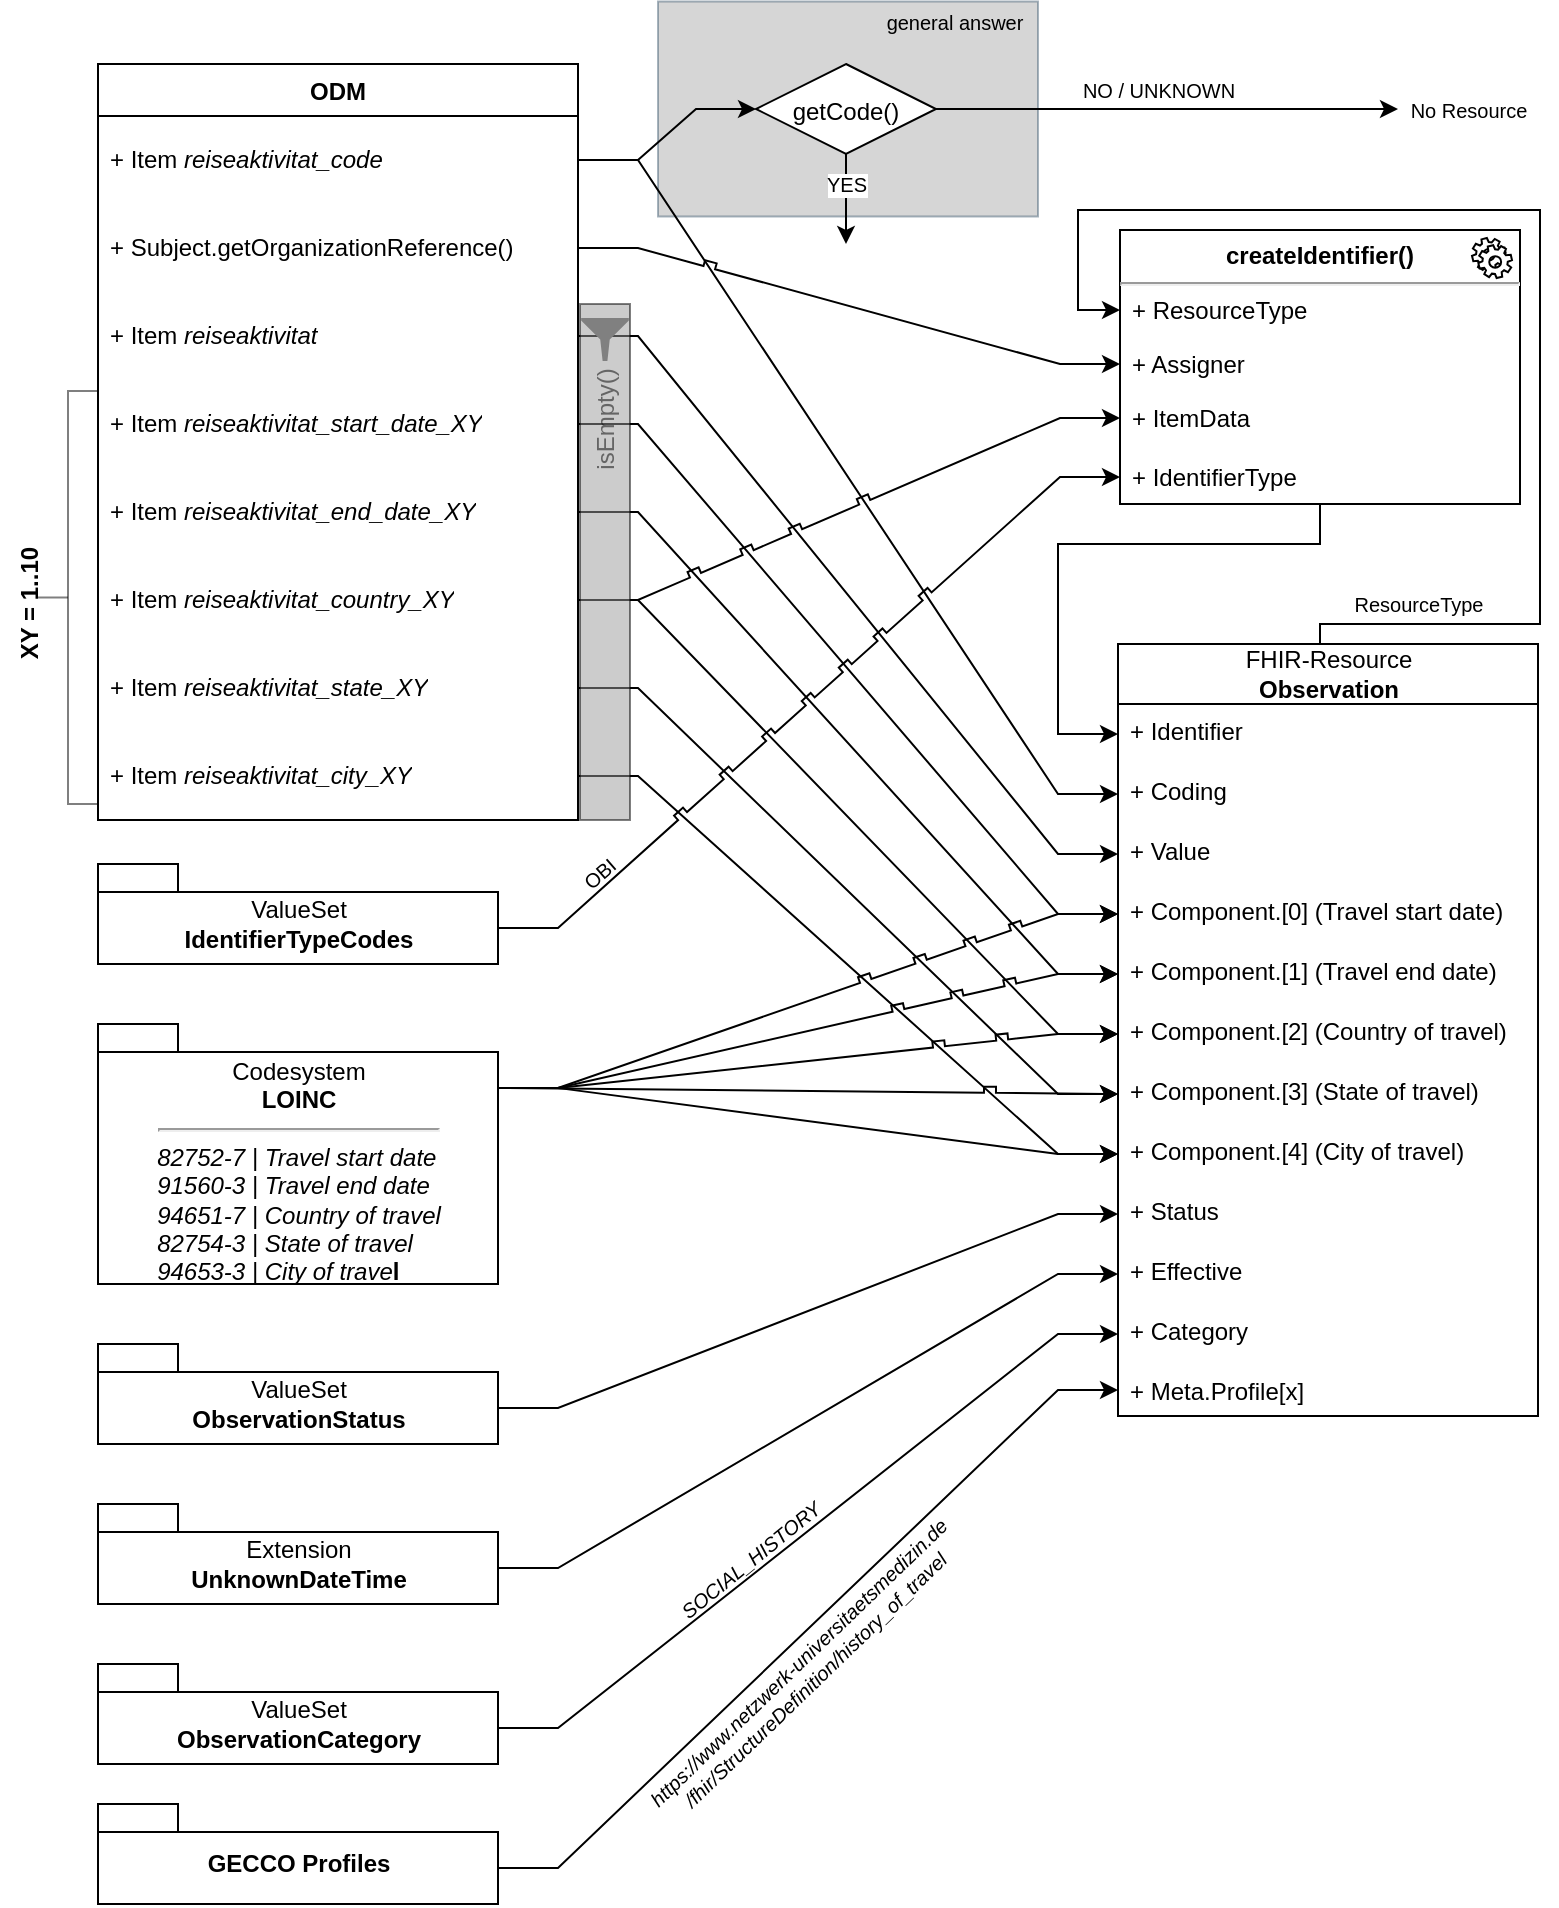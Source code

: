 <mxfile version="14.1.8" type="device"><diagram id="iyaxrp2BYqomliWlwEI3" name="Seite-1"><mxGraphModel dx="905" dy="672" grid="1" gridSize="10" guides="1" tooltips="1" connect="1" arrows="1" fold="0" page="1" pageScale="1" pageWidth="827" pageHeight="1169" math="0" shadow="0"><root><mxCell id="0"/><mxCell id="1" parent="0"/><mxCell id="7XlDAbOjKShdBwTZ6IfP-1" value="" style="rounded=0;whiteSpace=wrap;html=1;labelBackgroundColor=none;fontFamily=Helvetica;fontSize=10;noLabel=1;opacity=40;strokeColor=#23445d;fillColor=#999999;" parent="1" vertex="1"><mxGeometry x="332" y="8.75" width="190" height="107.5" as="geometry"/></mxCell><mxCell id="a6rB1torJWnyyonQ7m_9-51" style="edgeStyle=entityRelationEdgeStyle;rounded=0;jumpStyle=sharp;orthogonalLoop=1;jettySize=auto;html=1;exitX=1;exitY=0.5;exitDx=0;exitDy=0;startArrow=none;startFill=0;endArrow=classic;endFill=1;fontSize=12;fontColor=#000000;" edge="1" parent="1" source="799P35jyVqVCuxSRQqy6-15" target="inN6EH1Bo5AT8wFp5_ku-45"><mxGeometry relative="1" as="geometry"/></mxCell><mxCell id="a6rB1torJWnyyonQ7m_9-30" style="edgeStyle=entityRelationEdgeStyle;rounded=0;jumpStyle=sharp;orthogonalLoop=1;jettySize=auto;html=1;exitX=1;exitY=0.5;exitDx=0;exitDy=0;entryX=0;entryY=0.5;entryDx=0;entryDy=0;startArrow=none;startFill=0;endArrow=classic;endFill=1;fontSize=10;fontColor=#000000;" edge="1" parent="1" source="_llkhJXxIBmz3pfsrRiG-14" target="inN6EH1Bo5AT8wFp5_ku-43"><mxGeometry relative="1" as="geometry"/></mxCell><mxCell id="inN6EH1Bo5AT8wFp5_ku-1" value="&lt;p style=&quot;margin: 0px ; margin-top: 6px ; text-align: center&quot;&gt;&lt;b&gt;createIdentifier()&lt;/b&gt;&lt;/p&gt;&lt;hr&gt;&lt;p style=&quot;margin: 0px ; margin-left: 8px&quot;&gt;&lt;span style=&quot;color: rgba(0 , 0 , 0 , 0) ; font-family: monospace ; font-size: 0px&quot;&gt;%3CmxGraphModel%3E%3Croot%3E%3CmxCell%20id%3D%220%22%2F%3E%3CmxCell%20id%3D%221%22%20parent%3D%220%22%2F%3E%3CmxCell%20id%3D%222%22%20value%3D%22%2B%20Id%22%20style%3D%22text%3BstrokeColor%3Dnone%3BfillColor%3Dnone%3Balign%3Dleft%3BverticalAlign%3Dtop%3BspacingLeft%3D4%3BspacingRight%3D4%3Boverflow%3Dhidden%3Brotatable%3D0%3Bpoints%3D%5B%5B0%2C0.5%5D%2C%5B1%2C0.5%5D%5D%3BportConstraint%3Deastwest%3B%22%20vertex%3D%221%22%20parent%3D%221%22%3E%3CmxGeometry%20x%3D%22520%22%20y%3D%22270%22%20width%3D%22140%22%20height%3D%2230%22%20as%3D%22geometry%22%2F%3E%3C%2FmxCell%3E%3CmxCell%20id%3D%223%22%20value%3D%22%2B%20Identifier%22%20style%3D%22text%3BstrokeColor%3Dnone%3BfillColor%3Dnone%3Balign%3Dleft%3BverticalAlign%3Dtop%3BspacingLeft%3D4%3BspacingRight%3D4%3Boverflow%3Dhidden%3Brotatable%3D0%3Bpoints%3D%5B%5B0%2C0.5%5D%2C%5B1%2C0.5%5D%5D%3BportConstraint%3Deastwest%3B%22%20vertex%3D%221%22%20parent%3D%221%22%3E%3CmxGeometry%20x%3D%22520%22%20y%3D%22300%22%20width%3D%22140%22%20height%3D%2230%22%20as%3D%22geometry%22%2F%3E%3C%2FmxCell%3E%3C%2Froot%3E%3C%2FmxGraphModel%3E&lt;/span&gt;&lt;br&gt;&lt;/p&gt;" style="align=left;overflow=fill;html=1;dropTarget=0;labelBorderColor=none;" parent="1" vertex="1"><mxGeometry x="563" y="123" width="200" height="137" as="geometry"/></mxCell><mxCell id="inN6EH1Bo5AT8wFp5_ku-2" value="" style="shape=mxgraph.bpmn.service_task;html=1;outlineConnect=0;fontFamily=Helvetica;fontSize=12;fontColor=#000000;align=center;strokeColor=#000000;fillColor=#ffffff;" parent="inN6EH1Bo5AT8wFp5_ku-1" vertex="1"><mxGeometry x="1" width="20" height="20" relative="1" as="geometry"><mxPoint x="-24" y="4" as="offset"/></mxGeometry></mxCell><mxCell id="inN6EH1Bo5AT8wFp5_ku-8" value="+ ResourceType" style="text;strokeColor=none;fillColor=none;align=left;verticalAlign=top;spacingLeft=4;spacingRight=4;overflow=hidden;rotatable=0;points=[[0,0.5],[1,0.5]];portConstraint=eastwest;" parent="1" vertex="1"><mxGeometry x="563" y="149.5" width="200" height="27" as="geometry"/></mxCell><mxCell id="inN6EH1Bo5AT8wFp5_ku-7" value="+ ItemData" style="text;strokeColor=none;fillColor=none;align=left;verticalAlign=top;spacingLeft=4;spacingRight=4;overflow=hidden;rotatable=0;points=[[0,0.5],[1,0.5]];portConstraint=eastwest;" parent="1" vertex="1"><mxGeometry x="563" y="203.5" width="200" height="27" as="geometry"/></mxCell><mxCell id="inN6EH1Bo5AT8wFp5_ku-5" style="edgeStyle=orthogonalEdgeStyle;rounded=0;orthogonalLoop=1;jettySize=auto;html=1;exitX=0.5;exitY=0;exitDx=0;exitDy=0;entryX=0;entryY=0.5;entryDx=0;entryDy=0;" parent="1" source="799P35jyVqVCuxSRQqy6-5" target="inN6EH1Bo5AT8wFp5_ku-8" edge="1"><mxGeometry relative="1" as="geometry"><mxPoint x="513" y="163.0" as="targetPoint"/><Array as="points"><mxPoint x="663" y="320"/><mxPoint x="773" y="320"/><mxPoint x="773" y="113"/><mxPoint x="542" y="113"/><mxPoint x="542" y="163"/></Array></mxGeometry></mxCell><mxCell id="inN6EH1Bo5AT8wFp5_ku-48" value="ResourceType" style="edgeLabel;html=1;align=center;verticalAlign=middle;resizable=0;points=[];fontSize=10;" parent="inN6EH1Bo5AT8wFp5_ku-5" vertex="1" connectable="0"><mxGeometry x="-0.886" y="-1" relative="1" as="geometry"><mxPoint x="26.83" y="-11" as="offset"/></mxGeometry></mxCell><mxCell id="799P35jyVqVCuxSRQqy6-5" value="&lt;span style=&quot;font-weight: normal&quot;&gt;FHIR-Resource&lt;/span&gt;&lt;br&gt;Observation" style="swimlane;fontStyle=1;childLayout=stackLayout;horizontal=1;startSize=30;fillColor=none;horizontalStack=0;resizeParent=1;resizeParentMax=0;resizeLast=0;collapsible=1;marginBottom=0;html=1;" parent="1" vertex="1"><mxGeometry x="562" y="330" width="210" height="386" as="geometry"/></mxCell><mxCell id="799P35jyVqVCuxSRQqy6-6" value="+ Identifier" style="text;strokeColor=none;fillColor=none;align=left;verticalAlign=top;spacingLeft=4;spacingRight=4;overflow=hidden;rotatable=0;points=[[0,0.5],[1,0.5]];portConstraint=eastwest;" parent="799P35jyVqVCuxSRQqy6-5" vertex="1"><mxGeometry y="30" width="210" height="30" as="geometry"/></mxCell><mxCell id="inN6EH1Bo5AT8wFp5_ku-45" value="+ Coding" style="text;strokeColor=none;fillColor=none;align=left;verticalAlign=top;spacingLeft=4;spacingRight=4;overflow=hidden;rotatable=0;points=[[0,0.5],[1,0.5]];portConstraint=eastwest;" parent="799P35jyVqVCuxSRQqy6-5" vertex="1"><mxGeometry y="60" width="210" height="30" as="geometry"/></mxCell><mxCell id="inN6EH1Bo5AT8wFp5_ku-43" value="+ Value" style="text;strokeColor=none;fillColor=none;align=left;verticalAlign=top;spacingLeft=4;spacingRight=4;overflow=hidden;rotatable=0;points=[[0,0.5],[1,0.5]];portConstraint=eastwest;" parent="799P35jyVqVCuxSRQqy6-5" vertex="1"><mxGeometry y="90" width="210" height="30" as="geometry"/></mxCell><mxCell id="inN6EH1Bo5AT8wFp5_ku-44" value="+ Component.[0] (Travel start date)" style="text;strokeColor=none;fillColor=none;align=left;verticalAlign=top;spacingLeft=4;spacingRight=4;overflow=hidden;rotatable=0;points=[[0,0.5],[1,0.5]];portConstraint=eastwest;" parent="799P35jyVqVCuxSRQqy6-5" vertex="1"><mxGeometry y="120" width="210" height="30" as="geometry"/></mxCell><mxCell id="a6rB1torJWnyyonQ7m_9-31" value="+ Component.[1] (Travel end date)" style="text;strokeColor=none;fillColor=none;align=left;verticalAlign=top;spacingLeft=4;spacingRight=4;overflow=hidden;rotatable=0;points=[[0,0.5],[1,0.5]];portConstraint=eastwest;" vertex="1" parent="799P35jyVqVCuxSRQqy6-5"><mxGeometry y="150" width="210" height="30" as="geometry"/></mxCell><mxCell id="a6rB1torJWnyyonQ7m_9-34" value="+ Component.[2] (Country of travel)" style="text;strokeColor=none;fillColor=none;align=left;verticalAlign=top;spacingLeft=4;spacingRight=4;overflow=hidden;rotatable=0;points=[[0,0.5],[1,0.5]];portConstraint=eastwest;" vertex="1" parent="799P35jyVqVCuxSRQqy6-5"><mxGeometry y="180" width="210" height="30" as="geometry"/></mxCell><mxCell id="a6rB1torJWnyyonQ7m_9-33" value="+ Component.[3] (State of travel)" style="text;strokeColor=none;fillColor=none;align=left;verticalAlign=top;spacingLeft=4;spacingRight=4;overflow=hidden;rotatable=0;points=[[0,0.5],[1,0.5]];portConstraint=eastwest;" vertex="1" parent="799P35jyVqVCuxSRQqy6-5"><mxGeometry y="210" width="210" height="30" as="geometry"/></mxCell><mxCell id="a6rB1torJWnyyonQ7m_9-32" value="+ Component.[4] (City of travel)" style="text;strokeColor=none;fillColor=none;align=left;verticalAlign=top;spacingLeft=4;spacingRight=4;overflow=hidden;rotatable=0;points=[[0,0.5],[1,0.5]];portConstraint=eastwest;" vertex="1" parent="799P35jyVqVCuxSRQqy6-5"><mxGeometry y="240" width="210" height="30" as="geometry"/></mxCell><mxCell id="inN6EH1Bo5AT8wFp5_ku-42" value="+ Status" style="text;strokeColor=none;fillColor=none;align=left;verticalAlign=top;spacingLeft=4;spacingRight=4;overflow=hidden;rotatable=0;points=[[0,0.5],[1,0.5]];portConstraint=eastwest;" parent="799P35jyVqVCuxSRQqy6-5" vertex="1"><mxGeometry y="270" width="210" height="30" as="geometry"/></mxCell><mxCell id="inN6EH1Bo5AT8wFp5_ku-15" value="+ Effective" style="text;strokeColor=none;fillColor=none;align=left;verticalAlign=top;spacingLeft=4;spacingRight=4;overflow=hidden;rotatable=0;points=[[0,0.5],[1,0.5]];portConstraint=eastwest;" parent="799P35jyVqVCuxSRQqy6-5" vertex="1"><mxGeometry y="300" width="210" height="30" as="geometry"/></mxCell><mxCell id="inN6EH1Bo5AT8wFp5_ku-9" value="+ Category" style="text;strokeColor=none;fillColor=none;align=left;verticalAlign=top;spacingLeft=4;spacingRight=4;overflow=hidden;rotatable=0;points=[[0,0.5],[1,0.5]];portConstraint=eastwest;" parent="799P35jyVqVCuxSRQqy6-5" vertex="1"><mxGeometry y="330" width="210" height="30" as="geometry"/></mxCell><mxCell id="799P35jyVqVCuxSRQqy6-8" value="+ Meta.Profile[x]" style="text;strokeColor=none;fillColor=none;align=left;verticalAlign=top;spacingLeft=4;spacingRight=4;overflow=hidden;rotatable=0;points=[[0,0.5],[1,0.5]];portConstraint=eastwest;" parent="799P35jyVqVCuxSRQqy6-5" vertex="1"><mxGeometry y="360" width="210" height="26" as="geometry"/></mxCell><mxCell id="799P35jyVqVCuxSRQqy6-14" value="ODM" style="swimlane;fontStyle=1;childLayout=stackLayout;horizontal=1;startSize=26;fillColor=none;horizontalStack=0;resizeParent=1;resizeParentMax=0;resizeLast=0;collapsible=1;marginBottom=0;" parent="1" vertex="1"><mxGeometry x="52" y="40" width="240" height="378" as="geometry"/></mxCell><mxCell id="799P35jyVqVCuxSRQqy6-15" value="+ Item&amp;nbsp;&lt;i&gt;reiseaktivitat_code&lt;/i&gt;" style="text;strokeColor=none;fillColor=none;align=left;verticalAlign=middle;spacingLeft=4;spacingRight=4;overflow=hidden;rotatable=0;points=[[0,0.5],[1,0.5]];portConstraint=eastwest;fontStyle=0;whiteSpace=wrap;html=1;" parent="799P35jyVqVCuxSRQqy6-14" vertex="1"><mxGeometry y="26" width="240" height="44" as="geometry"/></mxCell><mxCell id="a6rB1torJWnyyonQ7m_9-14" value="+ Subject.getOrganizationReference()" style="text;strokeColor=none;fillColor=none;align=left;verticalAlign=middle;spacingLeft=4;spacingRight=4;overflow=hidden;rotatable=0;points=[[0,0.5],[1,0.5]];portConstraint=eastwest;fontStyle=0;whiteSpace=wrap;html=1;" vertex="1" parent="799P35jyVqVCuxSRQqy6-14"><mxGeometry y="70" width="240" height="44" as="geometry"/></mxCell><mxCell id="_llkhJXxIBmz3pfsrRiG-14" value="+ Item&amp;nbsp;&lt;i&gt;reiseaktivitat&lt;/i&gt;" style="text;strokeColor=none;fillColor=none;align=left;verticalAlign=middle;spacingLeft=4;spacingRight=4;overflow=hidden;rotatable=0;points=[[0,0.5],[1,0.5]];portConstraint=eastwest;fontStyle=0;whiteSpace=wrap;html=1;" parent="799P35jyVqVCuxSRQqy6-14" vertex="1"><mxGeometry y="114" width="240" height="44" as="geometry"/></mxCell><mxCell id="_llkhJXxIBmz3pfsrRiG-9" value="+ Item&amp;nbsp;&lt;i&gt;reiseaktivitat_start_date_XY&lt;/i&gt;" style="text;strokeColor=none;fillColor=none;align=left;verticalAlign=middle;spacingLeft=4;spacingRight=4;overflow=hidden;rotatable=0;points=[[0,0.5],[1,0.5]];portConstraint=eastwest;fontStyle=0;whiteSpace=wrap;html=1;" parent="799P35jyVqVCuxSRQqy6-14" vertex="1"><mxGeometry y="158" width="240" height="44" as="geometry"/></mxCell><mxCell id="_llkhJXxIBmz3pfsrRiG-10" value="+ Item&amp;nbsp;&lt;i&gt;reiseaktivitat_end_date_XY&lt;/i&gt;" style="text;strokeColor=none;fillColor=none;align=left;verticalAlign=middle;spacingLeft=4;spacingRight=4;overflow=hidden;rotatable=0;points=[[0,0.5],[1,0.5]];portConstraint=eastwest;fontStyle=0;whiteSpace=wrap;html=1;" parent="799P35jyVqVCuxSRQqy6-14" vertex="1"><mxGeometry y="202" width="240" height="44" as="geometry"/></mxCell><mxCell id="_llkhJXxIBmz3pfsrRiG-11" value="+ Item&amp;nbsp;&lt;i&gt;reiseaktivitat_country_XY&lt;/i&gt;" style="text;strokeColor=none;fillColor=none;align=left;verticalAlign=middle;spacingLeft=4;spacingRight=4;overflow=hidden;rotatable=0;points=[[0,0.5],[1,0.5]];portConstraint=eastwest;fontStyle=0;whiteSpace=wrap;html=1;" parent="799P35jyVqVCuxSRQqy6-14" vertex="1"><mxGeometry y="246" width="240" height="44" as="geometry"/></mxCell><mxCell id="_llkhJXxIBmz3pfsrRiG-12" value="+ Item&amp;nbsp;&lt;i&gt;reiseaktivitat_state_XY&lt;/i&gt;" style="text;strokeColor=none;fillColor=none;align=left;verticalAlign=middle;spacingLeft=4;spacingRight=4;overflow=hidden;rotatable=0;points=[[0,0.5],[1,0.5]];portConstraint=eastwest;fontStyle=0;whiteSpace=wrap;html=1;" parent="799P35jyVqVCuxSRQqy6-14" vertex="1"><mxGeometry y="290" width="240" height="44" as="geometry"/></mxCell><mxCell id="_llkhJXxIBmz3pfsrRiG-13" value="+ Item&amp;nbsp;&lt;i&gt;reiseaktivitat_city_XY&lt;/i&gt;" style="text;strokeColor=none;fillColor=none;align=left;verticalAlign=middle;spacingLeft=4;spacingRight=4;overflow=hidden;rotatable=0;points=[[0,0.5],[1,0.5]];portConstraint=eastwest;fontStyle=0;whiteSpace=wrap;html=1;" parent="799P35jyVqVCuxSRQqy6-14" vertex="1"><mxGeometry y="334" width="240" height="44" as="geometry"/></mxCell><mxCell id="inN6EH1Bo5AT8wFp5_ku-17" style="edgeStyle=entityRelationEdgeStyle;rounded=0;orthogonalLoop=1;jettySize=auto;html=1;exitX=0;exitY=0;exitDx=200;exitDy=32;exitPerimeter=0;" parent="1" source="799P35jyVqVCuxSRQqy6-33" target="inN6EH1Bo5AT8wFp5_ku-15" edge="1"><mxGeometry relative="1" as="geometry"/></mxCell><mxCell id="799P35jyVqVCuxSRQqy6-33" value="&lt;span style=&quot;font-weight: normal&quot;&gt;Extension&lt;/span&gt;&lt;br&gt;UnknownDateTime" style="shape=folder;fontStyle=1;spacingTop=10;tabWidth=40;tabHeight=14;tabPosition=left;html=1;" parent="1" vertex="1"><mxGeometry x="52" y="760" width="200" height="50" as="geometry"/></mxCell><mxCell id="799P35jyVqVCuxSRQqy6-47" style="edgeStyle=entityRelationEdgeStyle;rounded=0;orthogonalLoop=1;jettySize=auto;html=1;exitX=0;exitY=0;exitDx=200;exitDy=32;exitPerimeter=0;entryX=0;entryY=0.5;entryDx=0;entryDy=0;startArrow=none;startFill=0;endArrow=classic;endFill=1;fontStyle=2" parent="1" source="799P35jyVqVCuxSRQqy6-46" target="799P35jyVqVCuxSRQqy6-8" edge="1"><mxGeometry relative="1" as="geometry"/></mxCell><mxCell id="799P35jyVqVCuxSRQqy6-48" value="&lt;div&gt;&lt;font style=&quot;font-size: 10px&quot;&gt;&lt;span style=&quot;color: rgb(0 , 0 , 0) ; font-weight: 400 ; letter-spacing: normal ; text-align: center ; text-indent: 0px ; text-transform: none ; word-spacing: 0px ; display: inline ; float: none ; font-size: 10px&quot;&gt;https://www.netzwerk-universitaetsmedizin.de&lt;br&gt;&lt;/span&gt;&lt;/font&gt;&lt;font style=&quot;font-size: 10px&quot;&gt;&lt;span style=&quot;color: rgb(0 , 0 , 0) ; font-weight: 400 ; letter-spacing: normal ; text-align: center ; text-indent: 0px ; text-transform: none ; word-spacing: 0px ; display: inline ; float: none ; font-size: 10px&quot;&gt;/&lt;/span&gt;&lt;span style=&quot;color: rgb(0 , 0 , 0) ; font-weight: 400 ; letter-spacing: normal ; text-align: center ; text-indent: 0px ; text-transform: none ; word-spacing: 0px ; display: inline ; float: none ; font-size: 10px&quot;&gt;fhir/StructureDefinition/history_of_travel&lt;/span&gt;&lt;/font&gt;&lt;/div&gt;" style="edgeLabel;html=1;align=center;verticalAlign=middle;resizable=0;points=[];fontSize=10;rotation=316;fontStyle=2;fontFamily=Helvetica;labelBackgroundColor=none;" parent="799P35jyVqVCuxSRQqy6-47" vertex="1" connectable="0"><mxGeometry x="-0.262" y="-1" relative="1" as="geometry"><mxPoint x="35.78" y="-15.89" as="offset"/></mxGeometry></mxCell><mxCell id="799P35jyVqVCuxSRQqy6-46" value="GECCO Profiles" style="shape=folder;fontStyle=1;spacingTop=10;tabWidth=40;tabHeight=14;tabPosition=left;html=1;" parent="1" vertex="1"><mxGeometry x="52" y="910" width="200" height="50" as="geometry"/></mxCell><mxCell id="inN6EH1Bo5AT8wFp5_ku-16" value="&lt;span style=&quot;font-weight: normal&quot;&gt;Codesystem&lt;/span&gt;&lt;br&gt;LOINC&lt;br&gt;&lt;hr&gt;&lt;div style=&quot;text-align: left&quot;&gt;&lt;span style=&quot;font-weight: normal&quot;&gt;&lt;i&gt;82752-7 | Travel start date&lt;/i&gt;&lt;/span&gt;&lt;/div&gt;&lt;div style=&quot;text-align: left&quot;&gt;&lt;span style=&quot;font-weight: normal&quot;&gt;&lt;i&gt;91560-3 | Travel end date&lt;/i&gt;&lt;/span&gt;&lt;/div&gt;&lt;div style=&quot;text-align: left&quot;&gt;&lt;span style=&quot;font-weight: normal&quot;&gt;&lt;i&gt;94651-7 | Country of travel&lt;/i&gt;&lt;/span&gt;&lt;/div&gt;&lt;div style=&quot;text-align: left&quot;&gt;&lt;span style=&quot;font-weight: normal&quot;&gt;&lt;i&gt;82754-3 | State of travel&lt;/i&gt;&lt;/span&gt;&lt;/div&gt;&lt;div style=&quot;text-align: left&quot;&gt;&lt;span&gt;&lt;span style=&quot;font-weight: normal&quot;&gt;&lt;i&gt;94653-3 | City of trave&lt;/i&gt;&lt;/span&gt;l&lt;/span&gt;&lt;/div&gt;" style="shape=folder;fontStyle=1;spacingTop=10;tabWidth=40;tabHeight=14;tabPosition=left;html=1;verticalAlign=top;" parent="1" vertex="1"><mxGeometry x="52" y="520" width="200" height="130" as="geometry"/></mxCell><mxCell id="inN6EH1Bo5AT8wFp5_ku-64" style="edgeStyle=orthogonalEdgeStyle;rounded=0;orthogonalLoop=1;jettySize=auto;html=1;exitX=1;exitY=0.5;exitDx=0;exitDy=0;fontFamily=Helvetica;fontSize=10;endArrow=classic;endFill=1;" parent="1" source="inN6EH1Bo5AT8wFp5_ku-62" target="inN6EH1Bo5AT8wFp5_ku-68" edge="1"><mxGeometry relative="1" as="geometry"><mxPoint x="692" y="88" as="targetPoint"/></mxGeometry></mxCell><mxCell id="inN6EH1Bo5AT8wFp5_ku-65" value="NO / UNKNOWN" style="edgeLabel;html=1;align=center;verticalAlign=middle;resizable=0;points=[];fontSize=10;fontFamily=Helvetica;" parent="inN6EH1Bo5AT8wFp5_ku-64" vertex="1" connectable="0"><mxGeometry x="-0.304" y="-1" relative="1" as="geometry"><mxPoint x="30.17" y="-11" as="offset"/></mxGeometry></mxCell><mxCell id="inN6EH1Bo5AT8wFp5_ku-70" value="YES" style="edgeStyle=orthogonalEdgeStyle;rounded=0;orthogonalLoop=1;jettySize=auto;html=1;exitX=0.5;exitY=1;exitDx=0;exitDy=0;endArrow=classic;endFill=1;fontFamily=Helvetica;fontSize=10;fontColor=#000000;" parent="1" source="inN6EH1Bo5AT8wFp5_ku-62" edge="1"><mxGeometry x="-0.333" relative="1" as="geometry"><mxPoint x="426" y="130" as="targetPoint"/><Array as="points"><mxPoint x="426" y="100"/><mxPoint x="426" y="100"/></Array><mxPoint as="offset"/></mxGeometry></mxCell><mxCell id="inN6EH1Bo5AT8wFp5_ku-62" value="&lt;p style=&quot;line-height: 100%&quot;&gt;getCode()&lt;/p&gt;" style="rhombus;whiteSpace=wrap;html=1;aspect=fixed;verticalAlign=middle;" parent="1" vertex="1"><mxGeometry x="381" y="40" width="90" height="45" as="geometry"/></mxCell><mxCell id="inN6EH1Bo5AT8wFp5_ku-63" style="edgeStyle=entityRelationEdgeStyle;rounded=0;orthogonalLoop=1;jettySize=auto;html=1;exitX=1;exitY=0.5;exitDx=0;exitDy=0;fontFamily=Helvetica;fontSize=10;" parent="1" source="799P35jyVqVCuxSRQqy6-15" target="inN6EH1Bo5AT8wFp5_ku-62" edge="1"><mxGeometry relative="1" as="geometry"/></mxCell><mxCell id="inN6EH1Bo5AT8wFp5_ku-68" value="No Resource" style="text;html=1;align=center;verticalAlign=middle;resizable=0;points=[];autosize=1;fontSize=10;fontFamily=Helvetica;fontColor=#000000;" parent="1" vertex="1"><mxGeometry x="702" y="52.5" width="70" height="20" as="geometry"/></mxCell><mxCell id="7XlDAbOjKShdBwTZ6IfP-2" value="general answer" style="text;html=1;align=center;verticalAlign=middle;resizable=0;points=[];autosize=1;fontSize=10;fontFamily=Helvetica;fontColor=none;" parent="1" vertex="1"><mxGeometry x="439.5" y="8.75" width="80" height="20" as="geometry"/></mxCell><mxCell id="a6rB1torJWnyyonQ7m_9-11" value="+ IdentifierType" style="text;strokeColor=none;fillColor=none;align=left;verticalAlign=top;spacingLeft=4;spacingRight=4;overflow=hidden;rotatable=0;points=[[0,0.5],[1,0.5]];portConstraint=eastwest;" vertex="1" parent="1"><mxGeometry x="563" y="233" width="200" height="27" as="geometry"/></mxCell><mxCell id="a6rB1torJWnyyonQ7m_9-15" value="+ Assigner" style="text;strokeColor=none;fillColor=none;align=left;verticalAlign=top;spacingLeft=4;spacingRight=4;overflow=hidden;rotatable=0;points=[[0,0.5],[1,0.5]];portConstraint=eastwest;" vertex="1" parent="1"><mxGeometry x="563" y="176.5" width="200" height="27" as="geometry"/></mxCell><mxCell id="a6rB1torJWnyyonQ7m_9-16" style="edgeStyle=entityRelationEdgeStyle;rounded=0;jumpStyle=sharp;orthogonalLoop=1;jettySize=auto;html=1;exitX=1;exitY=0.5;exitDx=0;exitDy=0;entryX=0;entryY=0.5;entryDx=0;entryDy=0;startArrow=none;startFill=0;endArrow=classic;endFill=1;fontSize=10;fontColor=#000000;" edge="1" parent="1" source="a6rB1torJWnyyonQ7m_9-14" target="a6rB1torJWnyyonQ7m_9-15"><mxGeometry relative="1" as="geometry"/></mxCell><mxCell id="a6rB1torJWnyyonQ7m_9-17" value="&lt;span style=&quot;font-weight: normal&quot;&gt;ValueSet&lt;/span&gt;&lt;br&gt;IdentifierTypeCodes" style="shape=folder;fontStyle=1;spacingTop=10;tabWidth=40;tabHeight=14;tabPosition=left;html=1;" vertex="1" parent="1"><mxGeometry x="52" y="440" width="200" height="50" as="geometry"/></mxCell><mxCell id="a6rB1torJWnyyonQ7m_9-21" style="edgeStyle=entityRelationEdgeStyle;rounded=0;jumpStyle=sharp;orthogonalLoop=1;jettySize=auto;html=1;exitX=0;exitY=0;exitDx=200;exitDy=32;exitPerimeter=0;entryX=0;entryY=0.5;entryDx=0;entryDy=0;startArrow=none;startFill=0;endArrow=classic;endFill=1;fontSize=10;fontColor=#000000;" edge="1" parent="1" source="a6rB1torJWnyyonQ7m_9-20" target="inN6EH1Bo5AT8wFp5_ku-42"><mxGeometry relative="1" as="geometry"/></mxCell><mxCell id="a6rB1torJWnyyonQ7m_9-20" value="&lt;span style=&quot;font-weight: normal&quot;&gt;ValueSet&lt;/span&gt;&lt;br&gt;ObservationStatus" style="shape=folder;fontStyle=1;spacingTop=10;tabWidth=40;tabHeight=14;tabPosition=left;html=1;" vertex="1" parent="1"><mxGeometry x="52" y="680" width="200" height="50" as="geometry"/></mxCell><mxCell id="a6rB1torJWnyyonQ7m_9-26" style="edgeStyle=entityRelationEdgeStyle;rounded=0;jumpStyle=sharp;orthogonalLoop=1;jettySize=auto;html=1;exitX=0;exitY=0;exitDx=200;exitDy=32;exitPerimeter=0;entryX=0;entryY=0.5;entryDx=0;entryDy=0;startArrow=none;startFill=0;endArrow=classic;endFill=1;fontSize=10;fontColor=#000000;" edge="1" parent="1" source="a6rB1torJWnyyonQ7m_9-24" target="inN6EH1Bo5AT8wFp5_ku-9"><mxGeometry relative="1" as="geometry"/></mxCell><mxCell id="a6rB1torJWnyyonQ7m_9-27" value="SOCIAL_HISTORY" style="edgeLabel;html=1;align=center;verticalAlign=middle;resizable=0;points=[];fontSize=10;fontColor=#000000;rotation=321;fontStyle=2;labelBackgroundColor=none;" vertex="1" connectable="0" parent="a6rB1torJWnyyonQ7m_9-26"><mxGeometry x="-0.631" y="1" relative="1" as="geometry"><mxPoint x="64.78" y="-58.44" as="offset"/></mxGeometry></mxCell><mxCell id="a6rB1torJWnyyonQ7m_9-24" value="&lt;span style=&quot;font-weight: normal&quot;&gt;ValueSet&lt;/span&gt;&lt;br&gt;ObservationCategory" style="shape=folder;fontStyle=1;spacingTop=10;tabWidth=40;tabHeight=14;tabPosition=left;html=1;" vertex="1" parent="1"><mxGeometry x="52" y="840" width="200" height="50" as="geometry"/></mxCell><mxCell id="a6rB1torJWnyyonQ7m_9-28" style="edgeStyle=orthogonalEdgeStyle;rounded=0;jumpStyle=sharp;orthogonalLoop=1;jettySize=auto;html=1;exitX=0;exitY=0.5;exitDx=0;exitDy=0;entryX=0.5;entryY=1;entryDx=0;entryDy=0;startArrow=classic;startFill=1;endArrow=none;endFill=0;fontSize=10;fontColor=#000000;" edge="1" parent="1" source="799P35jyVqVCuxSRQqy6-6" target="inN6EH1Bo5AT8wFp5_ku-1"><mxGeometry relative="1" as="geometry"><Array as="points"><mxPoint x="532" y="375"/><mxPoint x="532" y="280"/><mxPoint x="663" y="280"/></Array></mxGeometry></mxCell><mxCell id="a6rB1torJWnyyonQ7m_9-36" style="edgeStyle=entityRelationEdgeStyle;rounded=0;jumpStyle=sharp;orthogonalLoop=1;jettySize=auto;html=1;exitX=1;exitY=0.5;exitDx=0;exitDy=0;entryX=0;entryY=0.5;entryDx=0;entryDy=0;startArrow=none;startFill=0;endArrow=classic;endFill=1;fontSize=10;fontColor=#000000;" edge="1" parent="1" source="_llkhJXxIBmz3pfsrRiG-9" target="inN6EH1Bo5AT8wFp5_ku-44"><mxGeometry relative="1" as="geometry"/></mxCell><mxCell id="a6rB1torJWnyyonQ7m_9-38" style="edgeStyle=entityRelationEdgeStyle;rounded=0;jumpStyle=sharp;orthogonalLoop=1;jettySize=auto;html=1;exitX=1;exitY=0.5;exitDx=0;exitDy=0;startArrow=none;startFill=0;endArrow=classic;endFill=1;fontSize=10;fontColor=#000000;" edge="1" parent="1" source="_llkhJXxIBmz3pfsrRiG-10" target="a6rB1torJWnyyonQ7m_9-31"><mxGeometry relative="1" as="geometry"/></mxCell><mxCell id="a6rB1torJWnyyonQ7m_9-40" style="edgeStyle=entityRelationEdgeStyle;rounded=0;jumpStyle=sharp;orthogonalLoop=1;jettySize=auto;html=1;exitX=1;exitY=0.5;exitDx=0;exitDy=0;entryX=0;entryY=0.5;entryDx=0;entryDy=0;startArrow=none;startFill=0;endArrow=classic;endFill=1;fontSize=10;fontColor=#000000;" edge="1" parent="1" source="_llkhJXxIBmz3pfsrRiG-11" target="a6rB1torJWnyyonQ7m_9-34"><mxGeometry relative="1" as="geometry"/></mxCell><mxCell id="a6rB1torJWnyyonQ7m_9-42" style="edgeStyle=entityRelationEdgeStyle;rounded=0;jumpStyle=sharp;orthogonalLoop=1;jettySize=auto;html=1;exitX=1;exitY=0.5;exitDx=0;exitDy=0;entryX=0;entryY=0.5;entryDx=0;entryDy=0;startArrow=none;startFill=0;endArrow=classic;endFill=1;fontSize=10;fontColor=#000000;" edge="1" parent="1" source="_llkhJXxIBmz3pfsrRiG-12" target="a6rB1torJWnyyonQ7m_9-33"><mxGeometry relative="1" as="geometry"/></mxCell><mxCell id="a6rB1torJWnyyonQ7m_9-43" style="edgeStyle=entityRelationEdgeStyle;rounded=0;jumpStyle=sharp;orthogonalLoop=1;jettySize=auto;html=1;exitX=1;exitY=0.5;exitDx=0;exitDy=0;entryX=0;entryY=0.5;entryDx=0;entryDy=0;startArrow=none;startFill=0;endArrow=classic;endFill=1;fontSize=10;fontColor=#000000;" edge="1" parent="1" source="_llkhJXxIBmz3pfsrRiG-13" target="a6rB1torJWnyyonQ7m_9-32"><mxGeometry relative="1" as="geometry"/></mxCell><mxCell id="a6rB1torJWnyyonQ7m_9-46" value="" style="html=1;shape=mxgraph.flowchart.annotation_2;align=left;labelPosition=right;labelBackgroundColor=none;fillColor=#999999;fontSize=10;fontColor=#000000;opacity=50;" vertex="1" parent="1"><mxGeometry x="22" y="203.5" width="30" height="206.5" as="geometry"/></mxCell><mxCell id="a6rB1torJWnyyonQ7m_9-47" value="XY = 1..10" style="text;html=1;align=center;verticalAlign=middle;resizable=0;points=[];autosize=1;fontSize=12;fontColor=#000000;horizontal=0;fontStyle=1" vertex="1" parent="1"><mxGeometry x="3" y="280" width="30" height="60" as="geometry"/></mxCell><mxCell id="a6rB1torJWnyyonQ7m_9-19" style="edgeStyle=entityRelationEdgeStyle;rounded=0;jumpStyle=sharp;orthogonalLoop=1;jettySize=auto;html=1;exitX=0;exitY=0;exitDx=200;exitDy=32;exitPerimeter=0;entryX=0;entryY=0.5;entryDx=0;entryDy=0;startArrow=none;startFill=0;endArrow=classic;endFill=1;fontSize=10;fontColor=#000000;" edge="1" parent="1" source="a6rB1torJWnyyonQ7m_9-17" target="a6rB1torJWnyyonQ7m_9-11"><mxGeometry relative="1" as="geometry"/></mxCell><mxCell id="a6rB1torJWnyyonQ7m_9-22" value="OBI" style="edgeLabel;html=1;align=center;verticalAlign=middle;resizable=0;points=[];fontSize=10;fontColor=#000000;rotation=319;labelBackgroundColor=none;" vertex="1" connectable="0" parent="a6rB1torJWnyyonQ7m_9-19"><mxGeometry x="-0.736" y="-2" relative="1" as="geometry"><mxPoint x="1.68" y="-13.96" as="offset"/></mxGeometry></mxCell><mxCell id="a6rB1torJWnyyonQ7m_9-23" style="edgeStyle=entityRelationEdgeStyle;rounded=0;jumpStyle=sharp;orthogonalLoop=1;jettySize=auto;html=1;exitX=1;exitY=0.5;exitDx=0;exitDy=0;entryX=0;entryY=0.5;entryDx=0;entryDy=0;startArrow=none;startFill=0;endArrow=classic;endFill=1;fontSize=10;fontColor=#000000;" edge="1" parent="1" source="_llkhJXxIBmz3pfsrRiG-11" target="inN6EH1Bo5AT8wFp5_ku-7"><mxGeometry relative="1" as="geometry"/></mxCell><mxCell id="a6rB1torJWnyyonQ7m_9-10" value="" style="group;fontStyle=1" vertex="1" connectable="0" parent="1"><mxGeometry x="293" y="160" width="27.5" height="258" as="geometry"/></mxCell><mxCell id="a6rB1torJWnyyonQ7m_9-4" value="" style="align=center;overflow=fill;dropTarget=0;labelBorderColor=none;fontStyle=0;fontSize=12;verticalAlign=middle;labelPosition=center;verticalLabelPosition=middle;labelBackgroundColor=none;horizontal=0;fillColor=#999999;opacity=50;glass=0;sketch=0;shadow=0;rounded=0;html=1;" vertex="1" parent="a6rB1torJWnyyonQ7m_9-10"><mxGeometry width="25" height="258" as="geometry"/></mxCell><mxCell id="a6rB1torJWnyyonQ7m_9-7" value="" style="aspect=fixed;pointerEvents=1;shadow=0;dashed=0;html=1;strokeColor=none;labelPosition=center;verticalLabelPosition=bottom;verticalAlign=top;align=center;shape=mxgraph.mscae.enterprise.filter;fontSize=10;fontColor=#000000;fillColor=#808080;" vertex="1" parent="a6rB1torJWnyyonQ7m_9-10"><mxGeometry x="0.57" y="7.036" width="23.864" height="21.477" as="geometry"/></mxCell><mxCell id="a6rB1torJWnyyonQ7m_9-53" value="isEmpty()" style="text;html=1;align=center;verticalAlign=middle;resizable=0;points=[];autosize=1;fontSize=12;fontFamily=Helvetica;direction=south;horizontal=0;labelBackgroundColor=none;textOpacity=50;opacity=50;shadow=0;sketch=0;glass=0;fontStyle=0;" vertex="1" parent="a6rB1torJWnyyonQ7m_9-10"><mxGeometry x="-2.5" y="28.51" width="30" height="60" as="geometry"/></mxCell><mxCell id="a6rB1torJWnyyonQ7m_9-37" style="edgeStyle=entityRelationEdgeStyle;rounded=0;jumpStyle=sharp;orthogonalLoop=1;jettySize=auto;html=1;exitX=0;exitY=0;exitDx=200;exitDy=32;exitPerimeter=0;startArrow=none;startFill=0;endArrow=classic;endFill=1;fontSize=10;fontColor=#000000;" edge="1" parent="1" source="inN6EH1Bo5AT8wFp5_ku-16" target="inN6EH1Bo5AT8wFp5_ku-44"><mxGeometry relative="1" as="geometry"/></mxCell><mxCell id="a6rB1torJWnyyonQ7m_9-39" style="edgeStyle=entityRelationEdgeStyle;rounded=0;jumpStyle=sharp;orthogonalLoop=1;jettySize=auto;html=1;exitX=0;exitY=0;exitDx=200;exitDy=32;exitPerimeter=0;startArrow=none;startFill=0;endArrow=classic;endFill=1;fontSize=10;fontColor=#000000;" edge="1" parent="1" source="inN6EH1Bo5AT8wFp5_ku-16" target="a6rB1torJWnyyonQ7m_9-31"><mxGeometry relative="1" as="geometry"/></mxCell><mxCell id="a6rB1torJWnyyonQ7m_9-41" style="edgeStyle=entityRelationEdgeStyle;rounded=0;jumpStyle=sharp;orthogonalLoop=1;jettySize=auto;html=1;exitX=0;exitY=0;exitDx=200;exitDy=32;exitPerimeter=0;startArrow=none;startFill=0;endArrow=classic;endFill=1;fontSize=10;fontColor=#000000;" edge="1" parent="1" source="inN6EH1Bo5AT8wFp5_ku-16" target="a6rB1torJWnyyonQ7m_9-34"><mxGeometry relative="1" as="geometry"/></mxCell><mxCell id="a6rB1torJWnyyonQ7m_9-45" style="edgeStyle=entityRelationEdgeStyle;rounded=0;jumpStyle=sharp;orthogonalLoop=1;jettySize=auto;html=1;exitX=0;exitY=0;exitDx=200;exitDy=32;exitPerimeter=0;entryX=0;entryY=0.5;entryDx=0;entryDy=0;startArrow=none;startFill=0;endArrow=classic;endFill=1;fontSize=10;fontColor=#000000;" edge="1" parent="1" source="inN6EH1Bo5AT8wFp5_ku-16" target="a6rB1torJWnyyonQ7m_9-33"><mxGeometry relative="1" as="geometry"/></mxCell><mxCell id="a6rB1torJWnyyonQ7m_9-44" style="edgeStyle=entityRelationEdgeStyle;rounded=0;jumpStyle=sharp;orthogonalLoop=1;jettySize=auto;html=1;exitX=0;exitY=0;exitDx=200;exitDy=32;exitPerimeter=0;entryX=0;entryY=0.5;entryDx=0;entryDy=0;startArrow=none;startFill=0;endArrow=classic;endFill=1;fontSize=10;fontColor=#000000;" edge="1" parent="1" source="inN6EH1Bo5AT8wFp5_ku-16" target="a6rB1torJWnyyonQ7m_9-32"><mxGeometry relative="1" as="geometry"/></mxCell></root></mxGraphModel></diagram></mxfile>